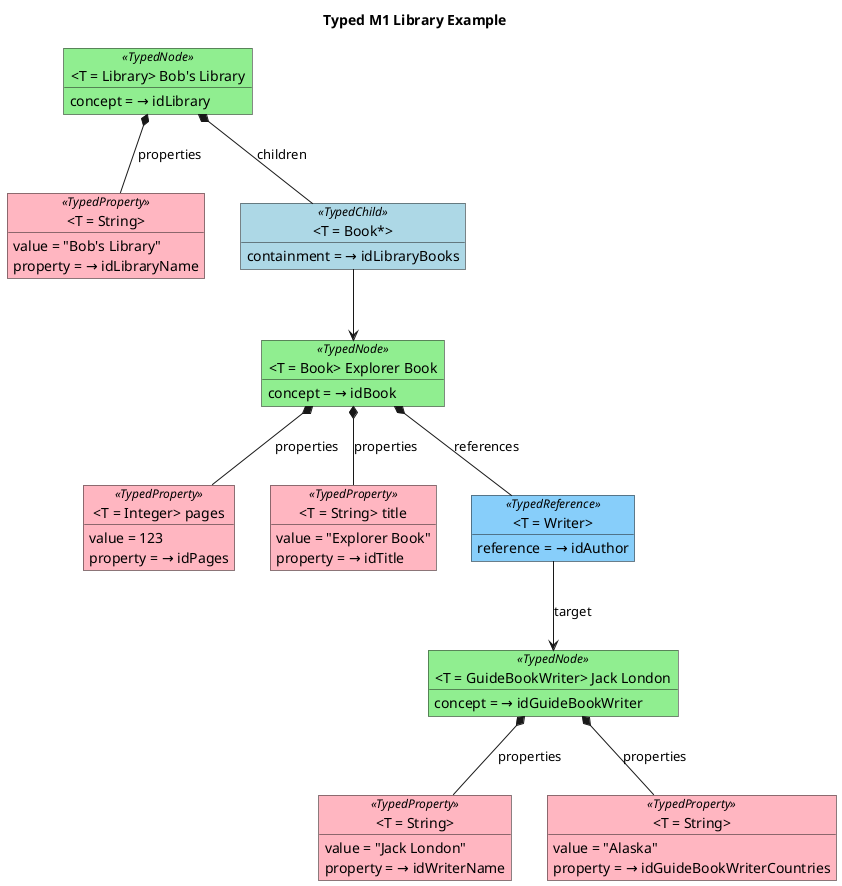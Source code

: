 @startuml
' Library
title Typed M1 Library Example

skinparam object {
    BackgroundColor<<TypedNode>> LightGreen
    BackgroundColor<<TypedReference>> LightSkyBlue
}
skinparam object {
    BackgroundColor<<TypedProperty>> LightPink
    BackgroundColor<<TypedChild>> LightBlue
}

object "<T = Library> Bob's Library" as library<<TypedNode>> {
    concept = → idLibrary
}

object "<T = String>" as libraryName<<TypedProperty>> {
    value = "Bob's Library"
    property = → idLibraryName
}
library *-- libraryName: properties

' Explorer book

object "<T = Book> Explorer Book" as explorerBook<<TypedNode>> {
    concept = → idBook
}

object "<T = Integer> pages" as explorerBookPages<<TypedProperty>> {
    value = 123
    property = → idPages
}
explorerBook *-- explorerBookPages: properties

object "<T = String> title" as explorerBookTitle<<TypedProperty>> {
    value = "Explorer Book"
    property = → idTitle
}
explorerBook *-- explorerBookTitle: properties

object "<T = Book*>" as libraryBooks<<TypedChild>> {
    containment = → idLibraryBooks
}
library *-- libraryBooks: children
libraryBooks --> explorerBook


object "<T = Writer>" as explorerBookAuthor<<TypedReference>> {
    reference = → idAuthor
}
explorerBook *-- explorerBookAuthor: references

' Jack London
object "<T = GuideBookWriter> Jack London" as jackLondon<<TypedNode>> {
    concept = → idGuideBookWriter
}

object "<T = String>" as jackLondonName<<TypedProperty>> {
    value = "Jack London"
    property = → idWriterName
}
jackLondon *-- jackLondonName: properties

object "<T = String>" as jackLondonCountries<<TypedProperty>> {
    value = "Alaska"
    property = → idGuideBookWriterCountries
}
jackLondon *-- jackLondonCountries: properties

explorerBookAuthor --> jackLondon: target
@enduml
